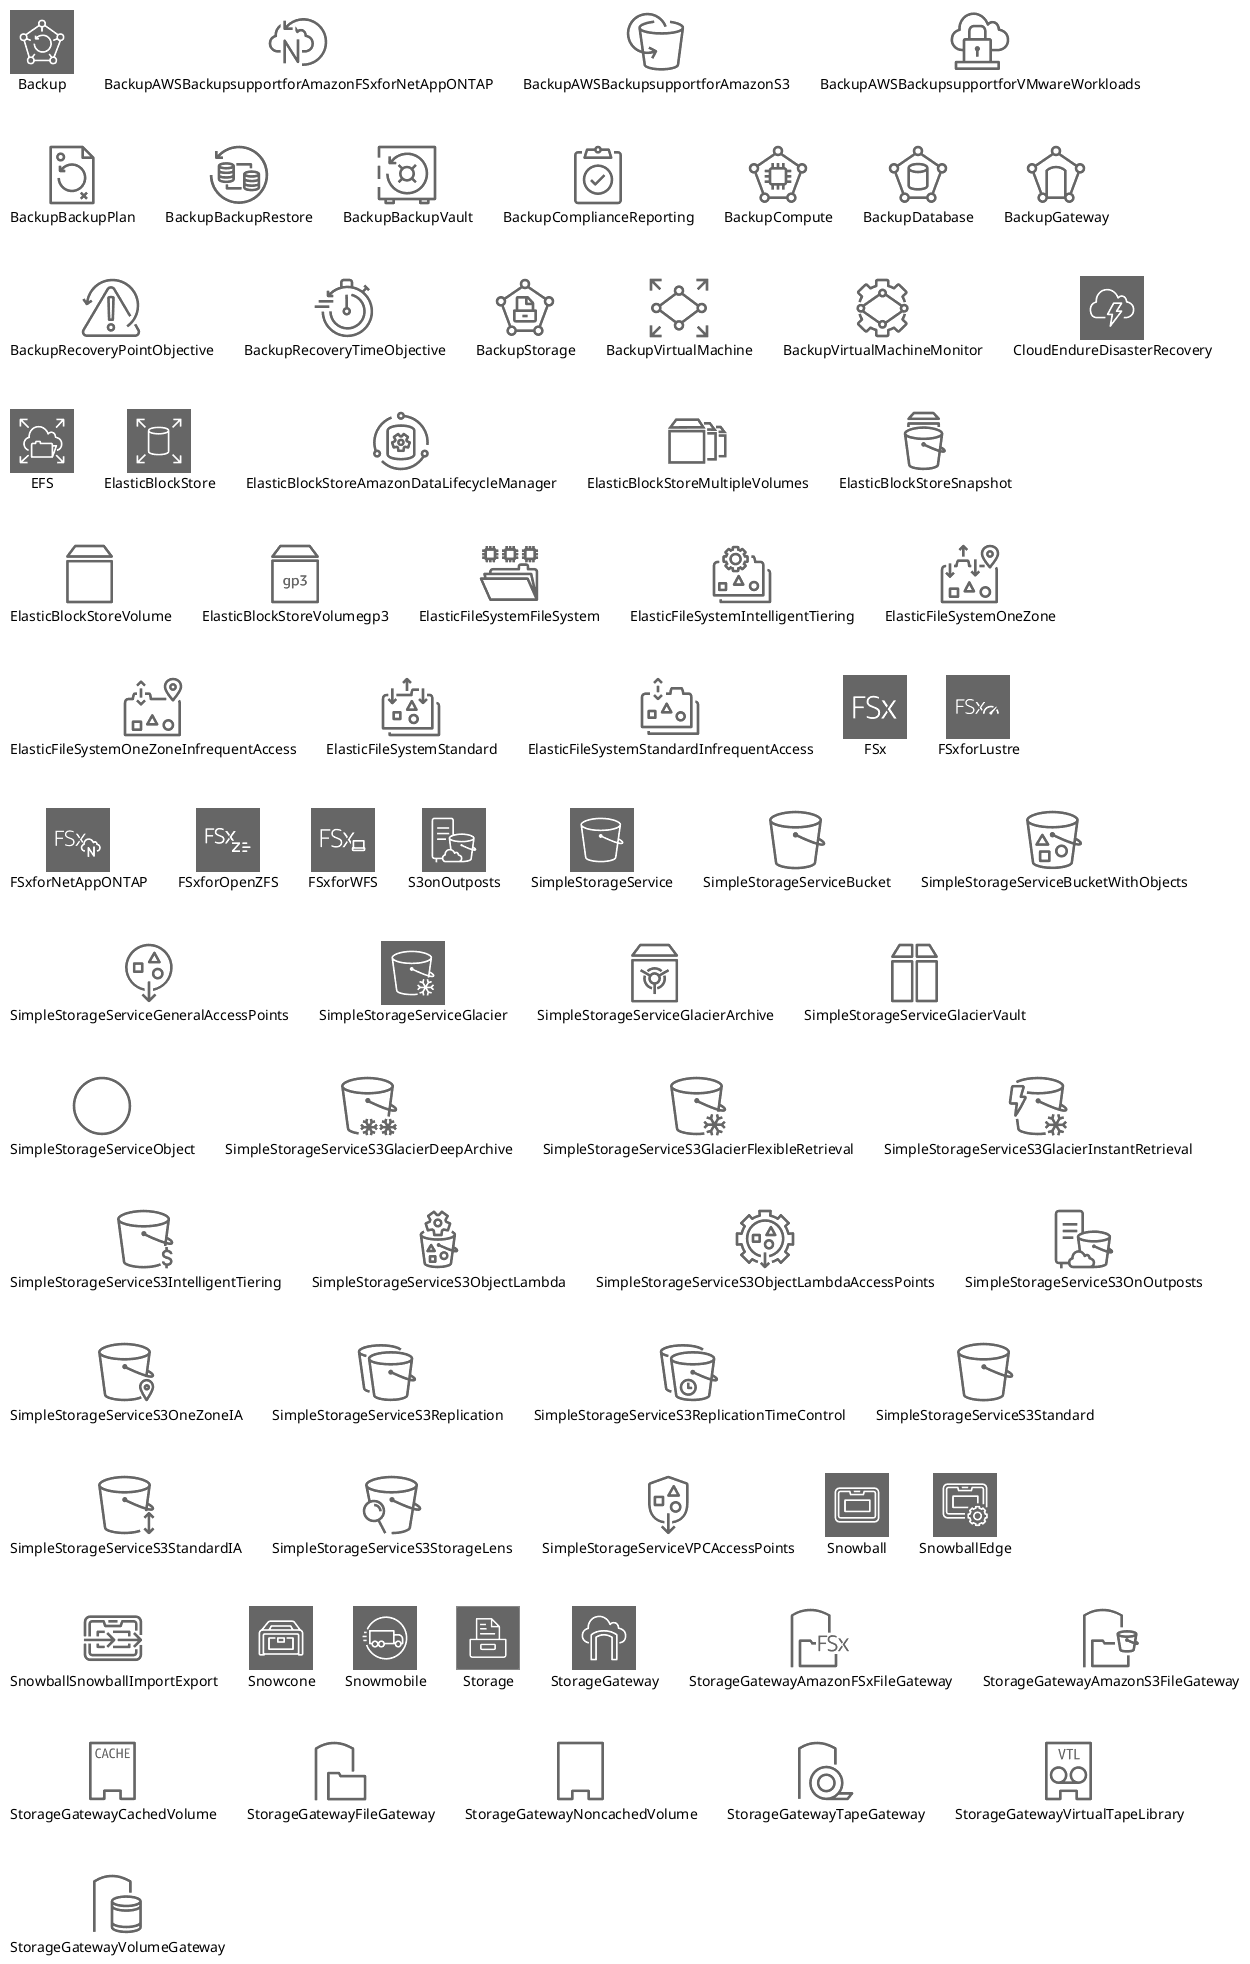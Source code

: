 @startuml
!include <awslib/AWSCommon>
!include <awslib/Storage/all.puml>
' !include <awslib/mobile/all.puml>

listsprites

footer %filename() rendered with PlantUML version %version()\nThe Hitchhiker’s Guide to PlantUML
@enduml